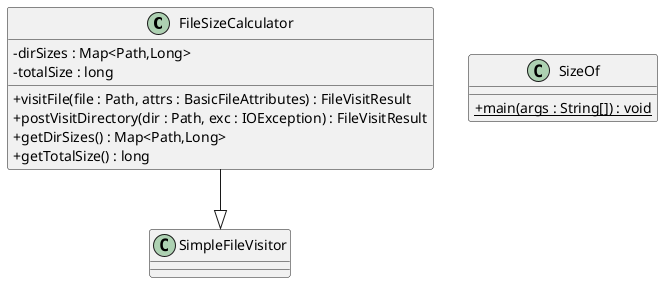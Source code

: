 @startuml
skinparam classAttributeIconSize 0
class FileSizeCalculator{
- dirSizes : Map<Path,Long>
- totalSize : long
+ visitFile(file : Path, attrs : BasicFileAttributes) : FileVisitResult
+ postVisitDirectory(dir : Path, exc : IOException) : FileVisitResult
+ getDirSizes() : Map<Path,Long>
+ getTotalSize() : long
}
FileSizeCalculator --|> SimpleFileVisitor
class SizeOf{
+ {static} main(args : String[]) : void
}
@enduml